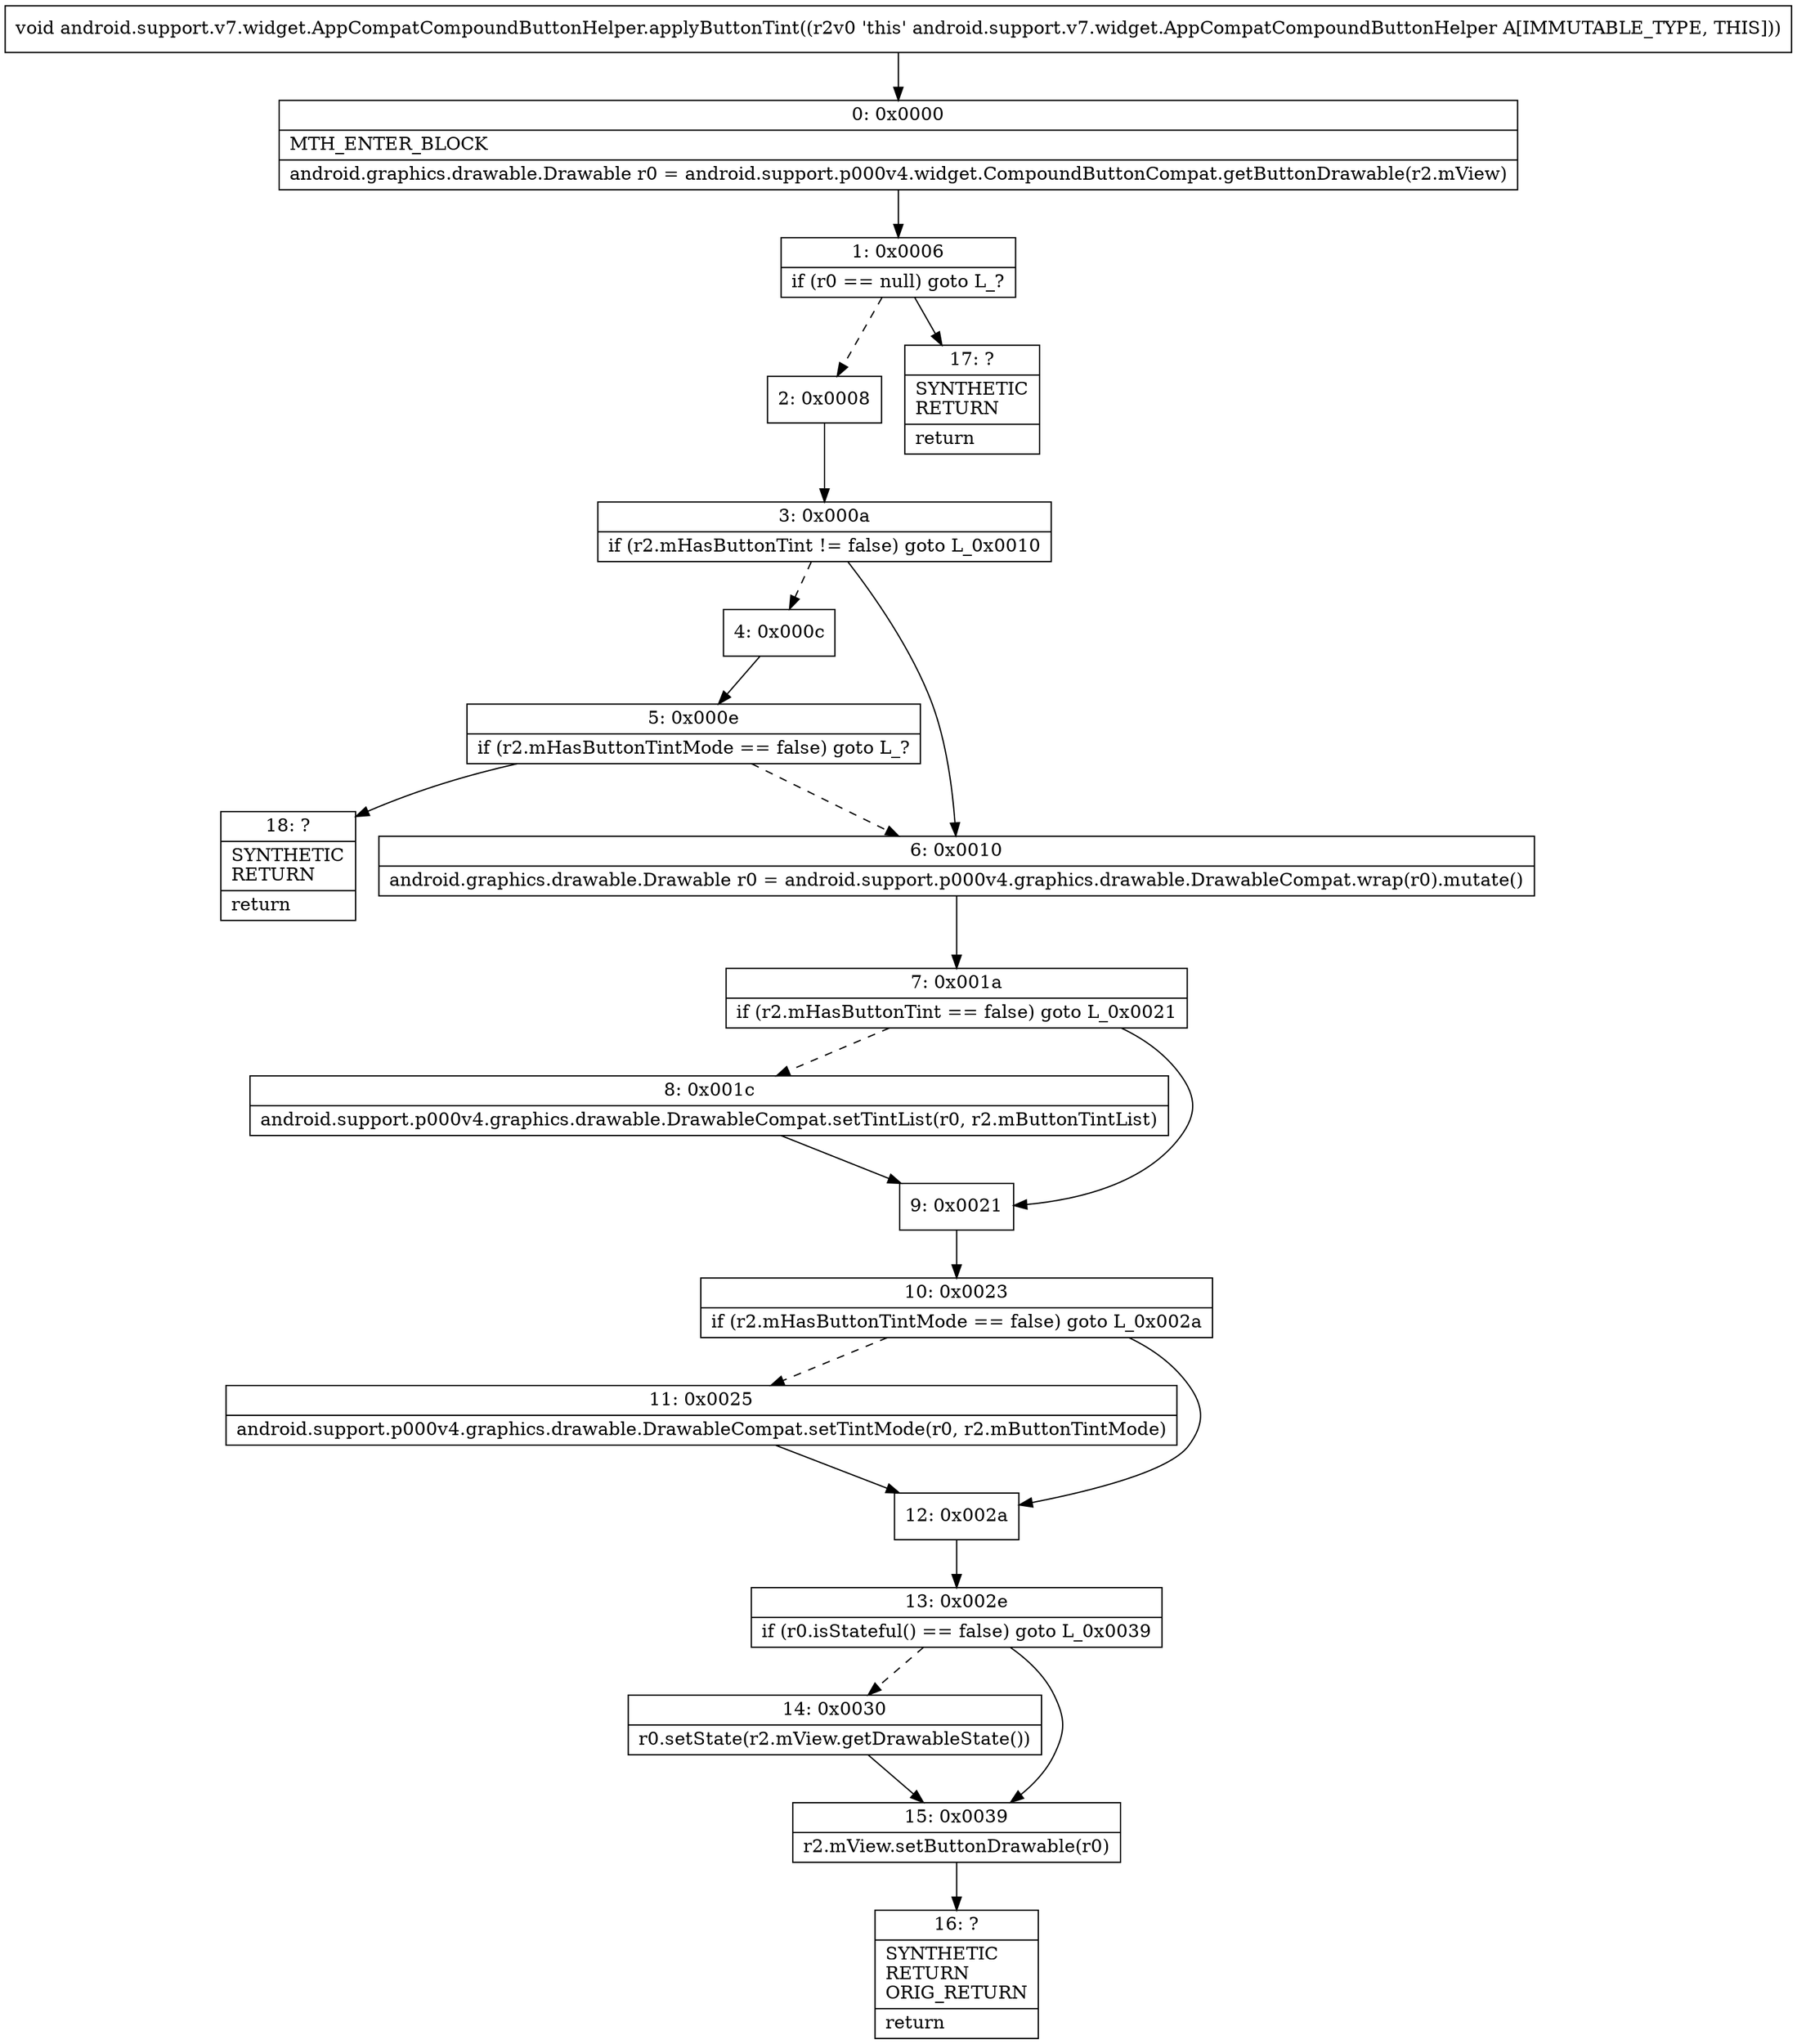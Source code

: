 digraph "CFG forandroid.support.v7.widget.AppCompatCompoundButtonHelper.applyButtonTint()V" {
Node_0 [shape=record,label="{0\:\ 0x0000|MTH_ENTER_BLOCK\l|android.graphics.drawable.Drawable r0 = android.support.p000v4.widget.CompoundButtonCompat.getButtonDrawable(r2.mView)\l}"];
Node_1 [shape=record,label="{1\:\ 0x0006|if (r0 == null) goto L_?\l}"];
Node_2 [shape=record,label="{2\:\ 0x0008}"];
Node_3 [shape=record,label="{3\:\ 0x000a|if (r2.mHasButtonTint != false) goto L_0x0010\l}"];
Node_4 [shape=record,label="{4\:\ 0x000c}"];
Node_5 [shape=record,label="{5\:\ 0x000e|if (r2.mHasButtonTintMode == false) goto L_?\l}"];
Node_6 [shape=record,label="{6\:\ 0x0010|android.graphics.drawable.Drawable r0 = android.support.p000v4.graphics.drawable.DrawableCompat.wrap(r0).mutate()\l}"];
Node_7 [shape=record,label="{7\:\ 0x001a|if (r2.mHasButtonTint == false) goto L_0x0021\l}"];
Node_8 [shape=record,label="{8\:\ 0x001c|android.support.p000v4.graphics.drawable.DrawableCompat.setTintList(r0, r2.mButtonTintList)\l}"];
Node_9 [shape=record,label="{9\:\ 0x0021}"];
Node_10 [shape=record,label="{10\:\ 0x0023|if (r2.mHasButtonTintMode == false) goto L_0x002a\l}"];
Node_11 [shape=record,label="{11\:\ 0x0025|android.support.p000v4.graphics.drawable.DrawableCompat.setTintMode(r0, r2.mButtonTintMode)\l}"];
Node_12 [shape=record,label="{12\:\ 0x002a}"];
Node_13 [shape=record,label="{13\:\ 0x002e|if (r0.isStateful() == false) goto L_0x0039\l}"];
Node_14 [shape=record,label="{14\:\ 0x0030|r0.setState(r2.mView.getDrawableState())\l}"];
Node_15 [shape=record,label="{15\:\ 0x0039|r2.mView.setButtonDrawable(r0)\l}"];
Node_16 [shape=record,label="{16\:\ ?|SYNTHETIC\lRETURN\lORIG_RETURN\l|return\l}"];
Node_17 [shape=record,label="{17\:\ ?|SYNTHETIC\lRETURN\l|return\l}"];
Node_18 [shape=record,label="{18\:\ ?|SYNTHETIC\lRETURN\l|return\l}"];
MethodNode[shape=record,label="{void android.support.v7.widget.AppCompatCompoundButtonHelper.applyButtonTint((r2v0 'this' android.support.v7.widget.AppCompatCompoundButtonHelper A[IMMUTABLE_TYPE, THIS])) }"];
MethodNode -> Node_0;
Node_0 -> Node_1;
Node_1 -> Node_2[style=dashed];
Node_1 -> Node_17;
Node_2 -> Node_3;
Node_3 -> Node_4[style=dashed];
Node_3 -> Node_6;
Node_4 -> Node_5;
Node_5 -> Node_6[style=dashed];
Node_5 -> Node_18;
Node_6 -> Node_7;
Node_7 -> Node_8[style=dashed];
Node_7 -> Node_9;
Node_8 -> Node_9;
Node_9 -> Node_10;
Node_10 -> Node_11[style=dashed];
Node_10 -> Node_12;
Node_11 -> Node_12;
Node_12 -> Node_13;
Node_13 -> Node_14[style=dashed];
Node_13 -> Node_15;
Node_14 -> Node_15;
Node_15 -> Node_16;
}

